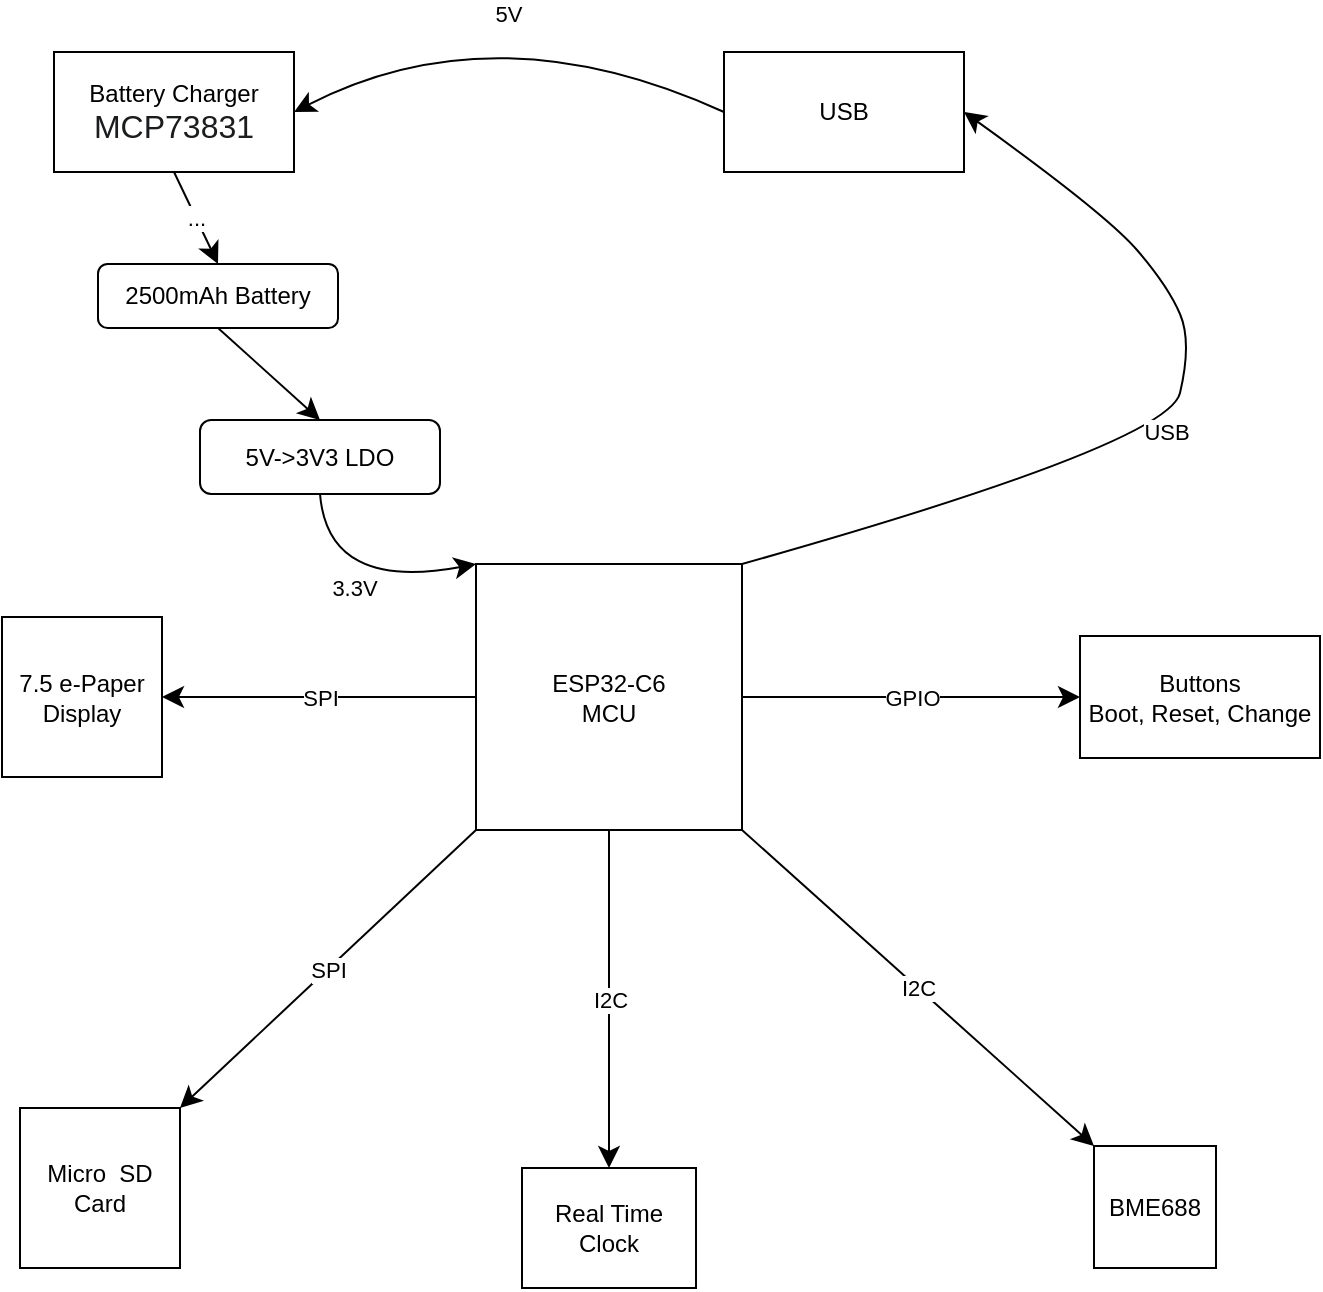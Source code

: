 <mxfile version="26.2.8">
  <diagram name="Pagină-1" id="z4F2WYlpEBlRiK372TiV">
    <mxGraphModel dx="1107" dy="1245" grid="0" gridSize="10" guides="1" tooltips="1" connect="1" arrows="1" fold="1" page="0" pageScale="1" pageWidth="827" pageHeight="1169" math="0" shadow="0">
      <root>
        <mxCell id="0" />
        <mxCell id="1" parent="0" />
        <mxCell id="259Se8iA0puFsPN-Wd5A-1" value="ESP32-C6&lt;div&gt;MCU&lt;/div&gt;" style="whiteSpace=wrap;html=1;aspect=fixed;" vertex="1" parent="1">
          <mxGeometry x="73" y="101" width="133" height="133" as="geometry" />
        </mxCell>
        <mxCell id="259Se8iA0puFsPN-Wd5A-7" value="BME688" style="whiteSpace=wrap;html=1;aspect=fixed;" vertex="1" parent="1">
          <mxGeometry x="382" y="392" width="61" height="61" as="geometry" />
        </mxCell>
        <mxCell id="259Se8iA0puFsPN-Wd5A-9" value="Real Time Clock" style="rounded=0;whiteSpace=wrap;html=1;" vertex="1" parent="1">
          <mxGeometry x="96" y="403" width="87" height="60" as="geometry" />
        </mxCell>
        <mxCell id="259Se8iA0puFsPN-Wd5A-12" value="Buttons&lt;div&gt;Boot, Reset, Change&lt;/div&gt;" style="rounded=0;whiteSpace=wrap;html=1;" vertex="1" parent="1">
          <mxGeometry x="375" y="137" width="120" height="61" as="geometry" />
        </mxCell>
        <mxCell id="259Se8iA0puFsPN-Wd5A-14" value="Micro&amp;nbsp; SD Card" style="whiteSpace=wrap;html=1;aspect=fixed;" vertex="1" parent="1">
          <mxGeometry x="-155" y="373" width="80" height="80" as="geometry" />
        </mxCell>
        <mxCell id="259Se8iA0puFsPN-Wd5A-16" value="7.5 e-Paper Display" style="whiteSpace=wrap;html=1;aspect=fixed;" vertex="1" parent="1">
          <mxGeometry x="-164" y="127.5" width="80" height="80" as="geometry" />
        </mxCell>
        <mxCell id="259Se8iA0puFsPN-Wd5A-18" value="USB" style="rounded=0;whiteSpace=wrap;html=1;" vertex="1" parent="1">
          <mxGeometry x="197" y="-155" width="120" height="60" as="geometry" />
        </mxCell>
        <mxCell id="259Se8iA0puFsPN-Wd5A-20" value="Battery Charger&lt;div&gt;&lt;span id=&quot;docs-internal-guid-552abbfc-7fff-8711-8199-7e416f1aa196&quot;&gt;&lt;span style=&quot;font-size: 12pt; font-family: Arial, sans-serif; color: rgb(27, 28, 29); background-color: transparent; font-variant-numeric: normal; font-variant-east-asian: normal; font-variant-alternates: normal; font-variant-position: normal; font-variant-emoji: normal; vertical-align: baseline; white-space-collapse: preserve;&quot;&gt;MCP73831&lt;/span&gt;&lt;/span&gt;&lt;/div&gt;" style="rounded=0;whiteSpace=wrap;html=1;" vertex="1" parent="1">
          <mxGeometry x="-138" y="-155" width="120" height="60" as="geometry" />
        </mxCell>
        <mxCell id="259Se8iA0puFsPN-Wd5A-30" value="" style="endArrow=classic;html=1;rounded=0;fontSize=12;startSize=8;endSize=8;curved=1;entryX=0;entryY=0;entryDx=0;entryDy=0;exitX=1;exitY=1;exitDx=0;exitDy=0;" edge="1" parent="1" source="259Se8iA0puFsPN-Wd5A-1" target="259Se8iA0puFsPN-Wd5A-7">
          <mxGeometry relative="1" as="geometry">
            <mxPoint x="93" y="197" as="sourcePoint" />
            <mxPoint x="253" y="197" as="targetPoint" />
          </mxGeometry>
        </mxCell>
        <mxCell id="259Se8iA0puFsPN-Wd5A-31" value="I2C" style="edgeLabel;resizable=0;html=1;;align=center;verticalAlign=middle;" connectable="0" vertex="1" parent="259Se8iA0puFsPN-Wd5A-30">
          <mxGeometry relative="1" as="geometry" />
        </mxCell>
        <mxCell id="259Se8iA0puFsPN-Wd5A-33" value="" style="endArrow=classic;html=1;rounded=0;fontSize=12;startSize=8;endSize=8;curved=1;entryX=0.5;entryY=0;entryDx=0;entryDy=0;exitX=0.5;exitY=1;exitDx=0;exitDy=0;" edge="1" parent="1" source="259Se8iA0puFsPN-Wd5A-1" target="259Se8iA0puFsPN-Wd5A-9">
          <mxGeometry relative="1" as="geometry">
            <mxPoint x="123" y="197" as="sourcePoint" />
            <mxPoint x="223" y="197" as="targetPoint" />
          </mxGeometry>
        </mxCell>
        <mxCell id="259Se8iA0puFsPN-Wd5A-34" value="I2C" style="edgeLabel;resizable=0;html=1;;align=center;verticalAlign=middle;" connectable="0" vertex="1" parent="259Se8iA0puFsPN-Wd5A-33">
          <mxGeometry relative="1" as="geometry" />
        </mxCell>
        <mxCell id="259Se8iA0puFsPN-Wd5A-35" value="" style="endArrow=classic;html=1;rounded=0;fontSize=12;startSize=8;endSize=8;curved=1;entryX=1;entryY=0;entryDx=0;entryDy=0;exitX=0;exitY=1;exitDx=0;exitDy=0;" edge="1" parent="1" source="259Se8iA0puFsPN-Wd5A-1" target="259Se8iA0puFsPN-Wd5A-14">
          <mxGeometry relative="1" as="geometry">
            <mxPoint x="123" y="197" as="sourcePoint" />
            <mxPoint x="223" y="197" as="targetPoint" />
          </mxGeometry>
        </mxCell>
        <mxCell id="259Se8iA0puFsPN-Wd5A-36" value="SPI" style="edgeLabel;resizable=0;html=1;;align=center;verticalAlign=middle;" connectable="0" vertex="1" parent="259Se8iA0puFsPN-Wd5A-35">
          <mxGeometry relative="1" as="geometry" />
        </mxCell>
        <mxCell id="259Se8iA0puFsPN-Wd5A-37" value="" style="endArrow=classic;html=1;rounded=0;fontSize=12;startSize=8;endSize=8;curved=1;entryX=0;entryY=0.5;entryDx=0;entryDy=0;exitX=1;exitY=0.5;exitDx=0;exitDy=0;" edge="1" parent="1" source="259Se8iA0puFsPN-Wd5A-1" target="259Se8iA0puFsPN-Wd5A-12">
          <mxGeometry relative="1" as="geometry">
            <mxPoint x="123" y="197" as="sourcePoint" />
            <mxPoint x="223" y="197" as="targetPoint" />
          </mxGeometry>
        </mxCell>
        <mxCell id="259Se8iA0puFsPN-Wd5A-38" value="GPIO" style="edgeLabel;resizable=0;html=1;;align=center;verticalAlign=middle;" connectable="0" vertex="1" parent="259Se8iA0puFsPN-Wd5A-37">
          <mxGeometry relative="1" as="geometry" />
        </mxCell>
        <mxCell id="259Se8iA0puFsPN-Wd5A-39" value="" style="endArrow=classic;html=1;rounded=0;fontSize=12;startSize=8;endSize=8;curved=1;entryX=1;entryY=0.5;entryDx=0;entryDy=0;exitX=0;exitY=0.5;exitDx=0;exitDy=0;" edge="1" parent="1" source="259Se8iA0puFsPN-Wd5A-1" target="259Se8iA0puFsPN-Wd5A-16">
          <mxGeometry relative="1" as="geometry">
            <mxPoint x="123" y="197" as="sourcePoint" />
            <mxPoint x="223" y="197" as="targetPoint" />
          </mxGeometry>
        </mxCell>
        <mxCell id="259Se8iA0puFsPN-Wd5A-40" value="SPI" style="edgeLabel;resizable=0;html=1;;align=center;verticalAlign=middle;" connectable="0" vertex="1" parent="259Se8iA0puFsPN-Wd5A-39">
          <mxGeometry relative="1" as="geometry" />
        </mxCell>
        <mxCell id="259Se8iA0puFsPN-Wd5A-41" value="" style="endArrow=classic;html=1;rounded=0;fontSize=12;startSize=8;endSize=8;curved=1;entryX=1;entryY=0.5;entryDx=0;entryDy=0;exitX=1;exitY=0;exitDx=0;exitDy=0;" edge="1" parent="1" source="259Se8iA0puFsPN-Wd5A-1" target="259Se8iA0puFsPN-Wd5A-18">
          <mxGeometry relative="1" as="geometry">
            <mxPoint x="123" y="197" as="sourcePoint" />
            <mxPoint x="223" y="197" as="targetPoint" />
            <Array as="points">
              <mxPoint x="419" y="41" />
              <mxPoint x="431" y="-10" />
              <mxPoint x="419" y="-38" />
              <mxPoint x="388" y="-74" />
            </Array>
          </mxGeometry>
        </mxCell>
        <mxCell id="259Se8iA0puFsPN-Wd5A-42" value="USB&lt;div&gt;&lt;br&gt;&lt;/div&gt;" style="edgeLabel;resizable=0;html=1;;align=center;verticalAlign=middle;" connectable="0" vertex="1" parent="259Se8iA0puFsPN-Wd5A-41">
          <mxGeometry relative="1" as="geometry" />
        </mxCell>
        <mxCell id="259Se8iA0puFsPN-Wd5A-43" value="" style="endArrow=classic;html=1;rounded=0;fontSize=12;startSize=8;endSize=8;curved=1;entryX=1;entryY=0.5;entryDx=0;entryDy=0;exitX=0;exitY=0.5;exitDx=0;exitDy=0;" edge="1" parent="1" source="259Se8iA0puFsPN-Wd5A-18" target="259Se8iA0puFsPN-Wd5A-20">
          <mxGeometry relative="1" as="geometry">
            <mxPoint x="200" y="-122" as="sourcePoint" />
            <mxPoint x="-15" y="-128" as="targetPoint" />
            <Array as="points">
              <mxPoint x="83" y="-177" />
            </Array>
          </mxGeometry>
        </mxCell>
        <mxCell id="259Se8iA0puFsPN-Wd5A-44" value="5V" style="edgeLabel;resizable=0;html=1;;align=center;verticalAlign=middle;" connectable="0" vertex="1" parent="259Se8iA0puFsPN-Wd5A-43">
          <mxGeometry relative="1" as="geometry" />
        </mxCell>
        <mxCell id="259Se8iA0puFsPN-Wd5A-46" value="2500mAh Battery" style="rounded=1;whiteSpace=wrap;html=1;" vertex="1" parent="1">
          <mxGeometry x="-116" y="-49" width="120" height="32" as="geometry" />
        </mxCell>
        <mxCell id="259Se8iA0puFsPN-Wd5A-47" value="5V-&amp;gt;3V3 LDO" style="rounded=1;whiteSpace=wrap;html=1;" vertex="1" parent="1">
          <mxGeometry x="-65" y="29" width="120" height="37" as="geometry" />
        </mxCell>
        <mxCell id="259Se8iA0puFsPN-Wd5A-48" value="" style="endArrow=classic;html=1;rounded=0;fontSize=12;startSize=8;endSize=8;curved=1;entryX=0.5;entryY=0;entryDx=0;entryDy=0;exitX=0.5;exitY=1;exitDx=0;exitDy=0;" edge="1" parent="1" source="259Se8iA0puFsPN-Wd5A-20" target="259Se8iA0puFsPN-Wd5A-46">
          <mxGeometry relative="1" as="geometry">
            <mxPoint x="123" y="197" as="sourcePoint" />
            <mxPoint x="223" y="197" as="targetPoint" />
          </mxGeometry>
        </mxCell>
        <mxCell id="259Se8iA0puFsPN-Wd5A-49" value="..." style="edgeLabel;resizable=0;html=1;;align=center;verticalAlign=middle;" connectable="0" vertex="1" parent="259Se8iA0puFsPN-Wd5A-48">
          <mxGeometry relative="1" as="geometry" />
        </mxCell>
        <mxCell id="259Se8iA0puFsPN-Wd5A-50" value="" style="endArrow=classic;html=1;rounded=0;fontSize=12;startSize=8;endSize=8;curved=1;exitX=0.5;exitY=1;exitDx=0;exitDy=0;entryX=0.5;entryY=0;entryDx=0;entryDy=0;" edge="1" parent="1" source="259Se8iA0puFsPN-Wd5A-46" target="259Se8iA0puFsPN-Wd5A-47">
          <mxGeometry relative="1" as="geometry">
            <mxPoint x="123" y="197" as="sourcePoint" />
            <mxPoint x="223" y="197" as="targetPoint" />
          </mxGeometry>
        </mxCell>
        <mxCell id="259Se8iA0puFsPN-Wd5A-52" value="" style="endArrow=classic;html=1;rounded=0;fontSize=12;startSize=8;endSize=8;curved=1;exitX=0.5;exitY=1;exitDx=0;exitDy=0;entryX=0;entryY=0;entryDx=0;entryDy=0;" edge="1" parent="1" source="259Se8iA0puFsPN-Wd5A-47" target="259Se8iA0puFsPN-Wd5A-1">
          <mxGeometry relative="1" as="geometry">
            <mxPoint x="123" y="197" as="sourcePoint" />
            <mxPoint x="223" y="197" as="targetPoint" />
            <Array as="points">
              <mxPoint x="-1" y="115" />
            </Array>
          </mxGeometry>
        </mxCell>
        <mxCell id="259Se8iA0puFsPN-Wd5A-53" value="3.3V" style="edgeLabel;resizable=0;html=1;;align=center;verticalAlign=middle;" connectable="0" vertex="1" parent="259Se8iA0puFsPN-Wd5A-52">
          <mxGeometry relative="1" as="geometry" />
        </mxCell>
      </root>
    </mxGraphModel>
  </diagram>
</mxfile>
